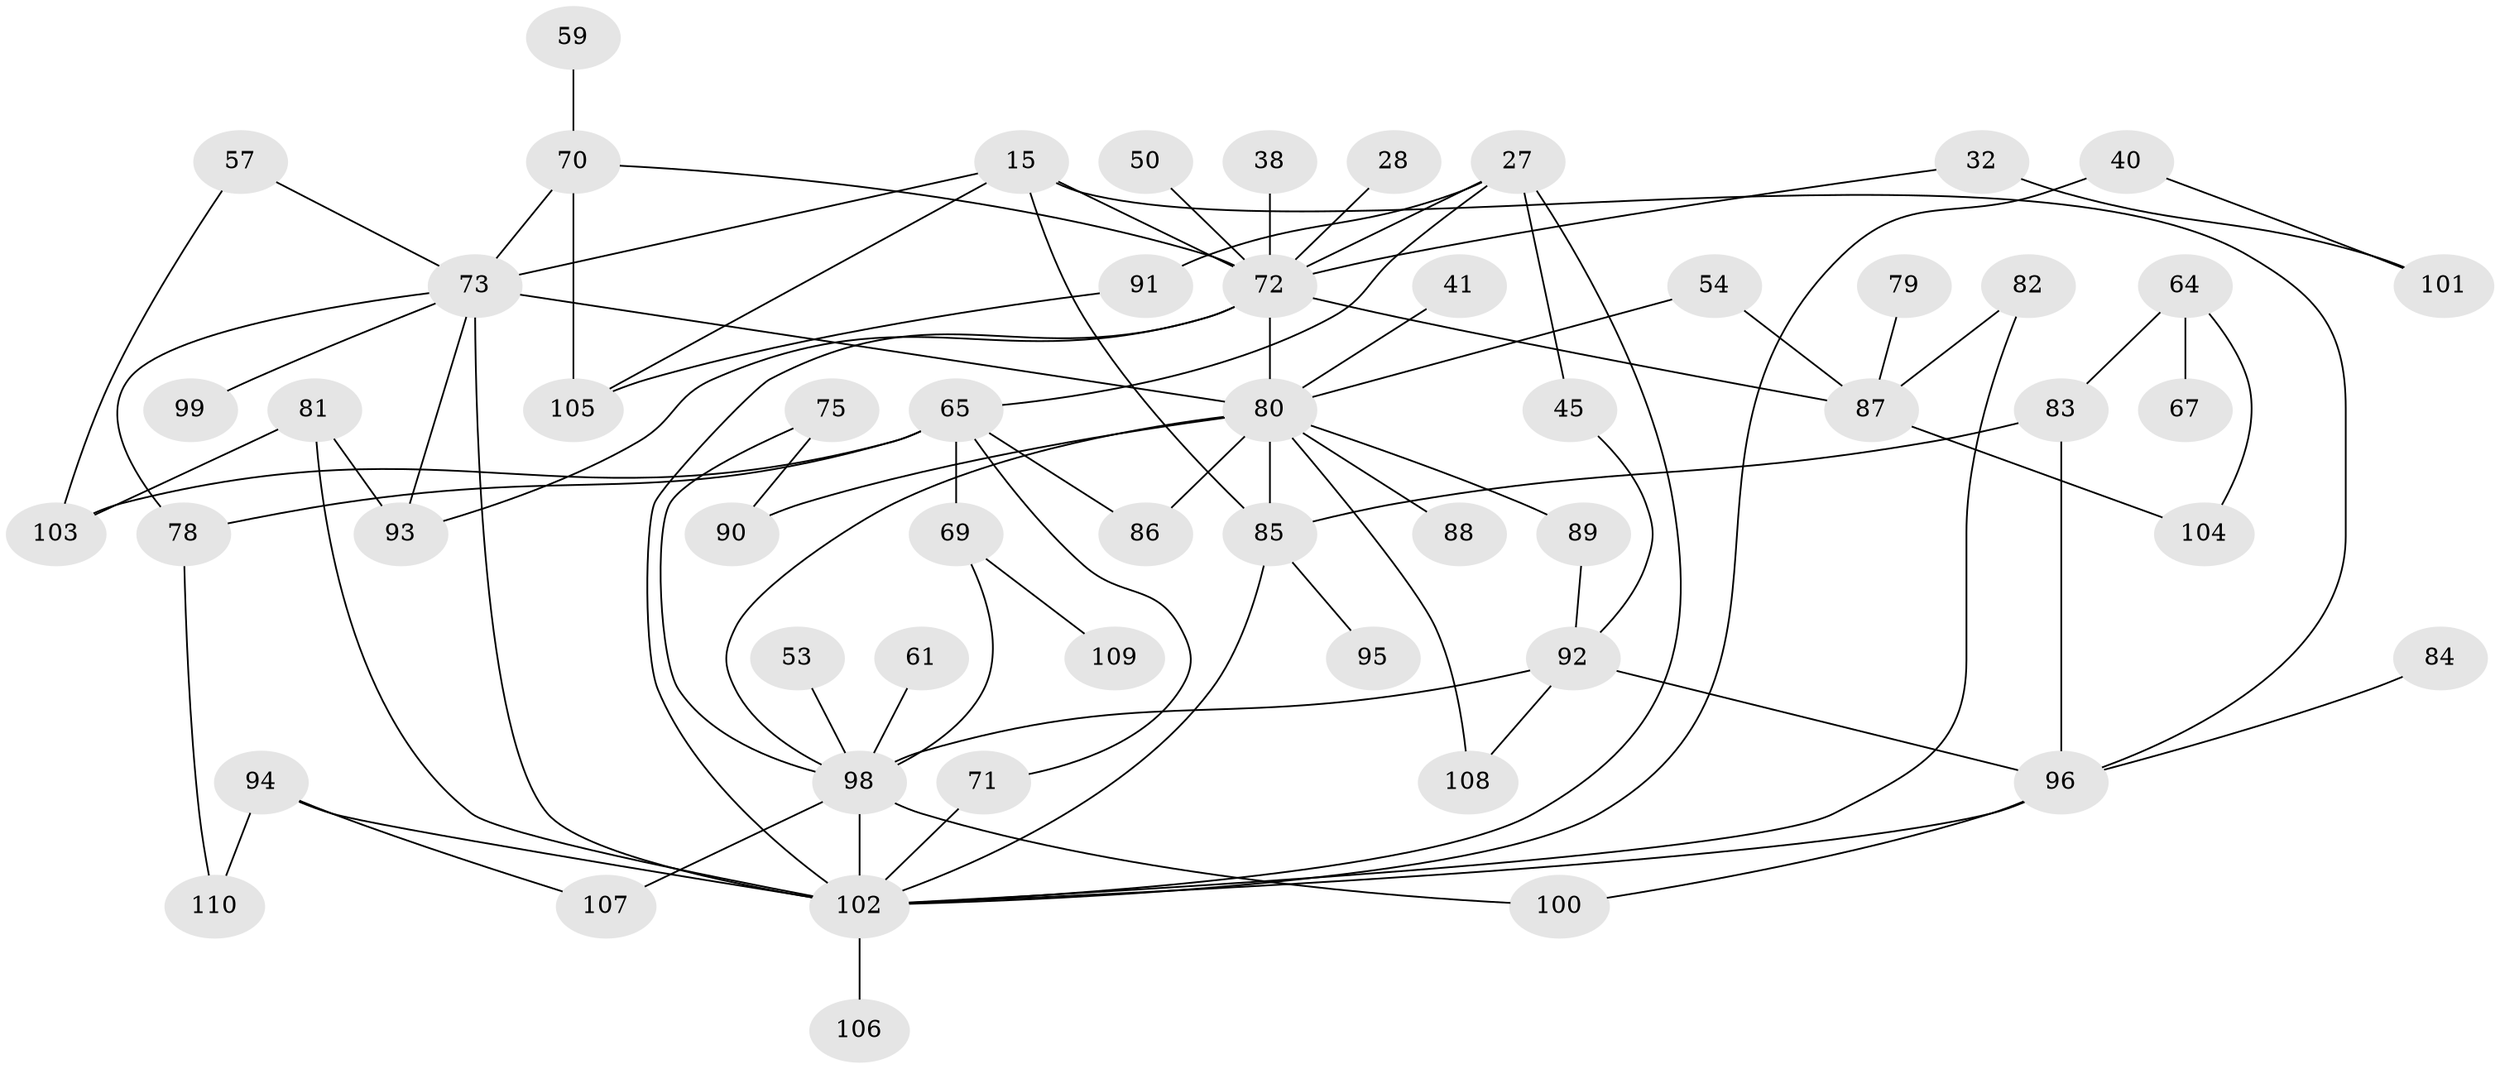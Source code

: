 // original degree distribution, {8: 0.00909090909090909, 6: 0.06363636363636363, 7: 0.01818181818181818, 2: 0.3181818181818182, 5: 0.05454545454545454, 3: 0.2818181818181818, 4: 0.06363636363636363, 1: 0.19090909090909092}
// Generated by graph-tools (version 1.1) at 2025/45/03/04/25 21:45:15]
// undirected, 55 vertices, 85 edges
graph export_dot {
graph [start="1"]
  node [color=gray90,style=filled];
  15 [super="+2"];
  27 [super="+19"];
  28;
  32;
  38;
  40 [super="+22"];
  41;
  45;
  50;
  53;
  54;
  57;
  59;
  61;
  64;
  65 [super="+52"];
  67;
  69 [super="+62"];
  70 [super="+16"];
  71 [super="+51"];
  72 [super="+31"];
  73 [super="+63+25"];
  75;
  78;
  79;
  80 [super="+5+10+30+44"];
  81;
  82;
  83 [super="+55"];
  84;
  85 [super="+12+76"];
  86;
  87 [super="+33+58"];
  88;
  89;
  90;
  91;
  92 [super="+77"];
  93;
  94;
  95;
  96 [super="+48+46"];
  98 [super="+23+74+13+39+97"];
  99;
  100;
  101;
  102 [super="+49+68+34"];
  103;
  104 [super="+56"];
  105 [super="+17"];
  106;
  107;
  108 [super="+60"];
  109;
  110;
  15 -- 96;
  15 -- 72;
  15 -- 105;
  15 -- 73;
  15 -- 85 [weight=2];
  27 -- 72 [weight=2];
  27 -- 91;
  27 -- 45;
  27 -- 102;
  27 -- 65;
  28 -- 72;
  32 -- 101;
  32 -- 72;
  38 -- 72;
  40 -- 101;
  40 -- 102;
  41 -- 80;
  45 -- 92;
  50 -- 72;
  53 -- 98;
  54 -- 80;
  54 -- 87;
  57 -- 103;
  57 -- 73;
  59 -- 70;
  61 -- 98;
  64 -- 67;
  64 -- 83;
  64 -- 104;
  65 -- 71;
  65 -- 103;
  65 -- 69;
  65 -- 86;
  65 -- 78;
  69 -- 109;
  69 -- 98;
  70 -- 72;
  70 -- 105;
  70 -- 73;
  71 -- 102 [weight=2];
  72 -- 93;
  72 -- 80 [weight=2];
  72 -- 87 [weight=2];
  72 -- 102 [weight=2];
  73 -- 99;
  73 -- 102 [weight=2];
  73 -- 93;
  73 -- 78;
  73 -- 80;
  75 -- 90;
  75 -- 98;
  78 -- 110;
  79 -- 87;
  80 -- 108 [weight=2];
  80 -- 85 [weight=3];
  80 -- 90;
  80 -- 89;
  80 -- 98 [weight=2];
  80 -- 86;
  80 -- 88;
  81 -- 103;
  81 -- 93;
  81 -- 102;
  82 -- 87;
  82 -- 102;
  83 -- 85;
  83 -- 96;
  84 -- 96;
  85 -- 95;
  85 -- 102;
  87 -- 104;
  89 -- 92;
  91 -- 105;
  92 -- 96;
  92 -- 108;
  92 -- 98 [weight=2];
  94 -- 107;
  94 -- 110;
  94 -- 102;
  96 -- 100;
  96 -- 102;
  98 -- 107;
  98 -- 100;
  98 -- 102 [weight=2];
  102 -- 106;
}
